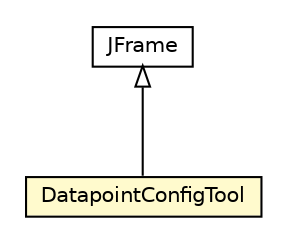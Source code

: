 #!/usr/local/bin/dot
#
# Class diagram 
# Generated by UMLGraph version R5_6-24-gf6e263 (http://www.umlgraph.org/)
#

digraph G {
	edge [fontname="Helvetica",fontsize=10,labelfontname="Helvetica",labelfontsize=10];
	node [fontname="Helvetica",fontsize=10,shape=plaintext];
	nodesep=0.25;
	ranksep=0.5;
	// org.universAAL.lddi.abstraction.config.tool.DatapointConfigTool
	c128098 [label=<<table title="org.universAAL.lddi.abstraction.config.tool.DatapointConfigTool" border="0" cellborder="1" cellspacing="0" cellpadding="2" port="p" bgcolor="lemonChiffon" href="./DatapointConfigTool.html">
		<tr><td><table border="0" cellspacing="0" cellpadding="1">
<tr><td align="center" balign="center"> DatapointConfigTool </td></tr>
		</table></td></tr>
		</table>>, URL="./DatapointConfigTool.html", fontname="Helvetica", fontcolor="black", fontsize=10.0];
	//org.universAAL.lddi.abstraction.config.tool.DatapointConfigTool extends javax.swing.JFrame
	c128330:p -> c128098:p [dir=back,arrowtail=empty];
	// javax.swing.JFrame
	c128330 [label=<<table title="javax.swing.JFrame" border="0" cellborder="1" cellspacing="0" cellpadding="2" port="p" href="http://java.sun.com/j2se/1.4.2/docs/api/javax/swing/JFrame.html">
		<tr><td><table border="0" cellspacing="0" cellpadding="1">
<tr><td align="center" balign="center"> JFrame </td></tr>
		</table></td></tr>
		</table>>, URL="http://java.sun.com/j2se/1.4.2/docs/api/javax/swing/JFrame.html", fontname="Helvetica", fontcolor="black", fontsize=10.0];
}


